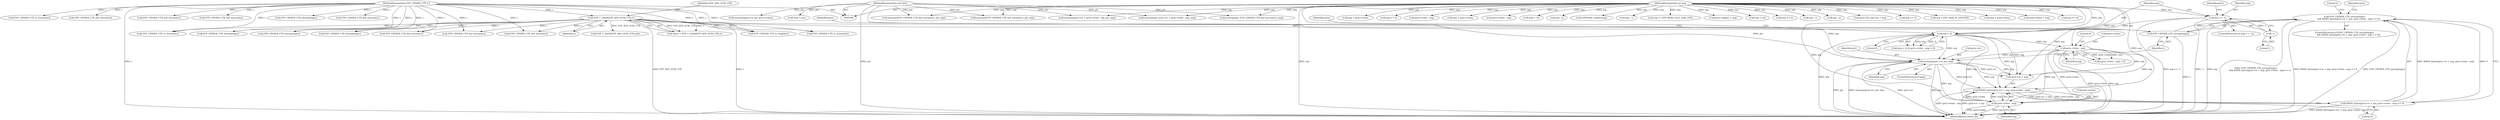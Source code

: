 digraph "0_openssl_00d965474b22b54e4275232bc71ee0c699c5cd21_0@API" {
"1000314" [label="(Call,EVP_CIPHER_CTX_encrypting(c)\n            && RAND_bytes(gctx->iv + arg, gctx->ivlen - arg) <= 0)"];
"1000315" [label="(Call,EVP_CIPHER_CTX_encrypting(c))"];
"1000117" [label="(Call,EVP_C_DATA(EVP_AES_GCM_CTX,c))"];
"1000109" [label="(MethodParameterIn,EVP_CIPHER_CTX *c)"];
"1000317" [label="(Call,RAND_bytes(gctx->iv + arg, gctx->ivlen - arg) <= 0)"];
"1000318" [label="(Call,RAND_bytes(gctx->iv + arg, gctx->ivlen - arg))"];
"1000307" [label="(Call,memcpy(gctx->iv, ptr, arg))"];
"1000112" [label="(MethodParameterIn,void *ptr)"];
"1000293" [label="(Call,arg < 4)"];
"1000271" [label="(Call,arg == -1)"];
"1000111" [label="(MethodParameterIn,int arg)"];
"1000273" [label="(Call,-1)"];
"1000297" [label="(Call,gctx->ivlen - arg)"];
"1000324" [label="(Call,gctx->ivlen - arg)"];
"1000465" [label="(Call,EVP_CIPHER_CTX_buf_noconst(c))"];
"1000177" [label="(Call,arg > gctx->ivlen)"];
"1000118" [label="(Identifier,EVP_AES_GCM_CTX)"];
"1000367" [label="(Call,arg <= 0)"];
"1000264" [label="(Call,EVP_CIPHER_CTX_buf_noconst(c))"];
"1000386" [label="(Call,gctx->ivlen - arg)"];
"1000272" [label="(Identifier,arg)"];
"1000547" [label="(Call,EVP_C_DATA(EVP_AES_GCM_CTX,out))"];
"1000302" [label="(Literal,8)"];
"1000375" [label="(Call,arg = gctx->ivlen)"];
"1000301" [label="(Identifier,arg)"];
"1000432" [label="(Call,gctx->ivlen - arg)"];
"1000298" [label="(Call,gctx->ivlen)"];
"1000297" [label="(Call,gctx->ivlen - arg)"];
"1000312" [label="(Identifier,arg)"];
"1000109" [label="(MethodParameterIn,EVP_CIPHER_CTX *c)"];
"1000325" [label="(Call,gctx->ivlen)"];
"1000225" [label="(Call,EVP_CIPHER_CTX_encrypting(c))"];
"1000308" [label="(Call,gctx->iv)"];
"1000188" [label="(Call,EVP_CIPHER_CTX_iv_noconst(c))"];
"1000316" [label="(Identifier,c)"];
"1000270" [label="(ControlStructure,if (arg == -1))"];
"1000222" [label="(Call,arg > 16)"];
"1000423" [label="(Call,EVP_CIPHER_CTX_encrypting(c))"];
"1000520" [label="(Call,arg - 2)"];
"1000299" [label="(Identifier,gctx)"];
"1000541" [label="(Call,*out = ptr)"];
"1000329" [label="(Literal,0)"];
"1000324" [label="(Call,gctx->ivlen - arg)"];
"1000253" [label="(Call,EVP_CIPHER_CTX_encrypting(c))"];
"1000115" [label="(Call,*gctx = EVP_C_DATA(EVP_AES_GCM_CTX,c))"];
"1000119" [label="(Identifier,c)"];
"1000230" [label="(Call,EVP_CIPHER_CTX_buf_noconst(c))"];
"1000198" [label="(Call,OPENSSL_malloc(arg))"];
"1000138" [label="(Call,EVP_CIPHER_CTX_iv_length(c))"];
"1000144" [label="(Call,EVP_CIPHER_CTX_iv_noconst(c))"];
"1000229" [label="(Call,memcpy(EVP_CIPHER_CTX_buf_noconst(c), ptr, arg))"];
"1000117" [label="(Call,EVP_C_DATA(EVP_AES_GCM_CTX,c))"];
"1000530" [label="(Call,arg - 1)"];
"1000334" [label="(Identifier,gctx)"];
"1000305" [label="(ControlStructure,if (arg))"];
"1000427" [label="(Call,memcpy(gctx->iv + gctx->ivlen - arg, ptr, arg))"];
"1000459" [label="(Call,arg != EVP_AEAD_TLS1_AAD_LEN)"];
"1000488" [label="(Call,EVP_CIPHER_CTX_buf_noconst(c))"];
"1000585" [label="(Call,EVP_CIPHER_CTX_iv_noconst(c))"];
"1000627" [label="(MethodReturn,static int)"];
"1000314" [label="(Call,EVP_CIPHER_CTX_encrypting(c)\n            && RAND_bytes(gctx->iv + arg, gctx->ivlen - arg) <= 0)"];
"1000380" [label="(Call,memcpy(ptr, gctx->iv + gctx->ivlen - arg, arg))"];
"1000292" [label="(Call,(arg < 4) || (gctx->ivlen - arg) < 8)"];
"1000315" [label="(Call,EVP_CIPHER_CTX_encrypting(c))"];
"1000234" [label="(Call,gctx->taglen = arg)"];
"1000248" [label="(Call,arg > 16)"];
"1000318" [label="(Call,RAND_bytes(gctx->iv + arg, gctx->ivlen - arg))"];
"1000244" [label="(Call,arg <= 0)"];
"1000112" [label="(MethodParameterIn,void *ptr)"];
"1000490" [label="(Call,arg - 1)"];
"1000483" [label="(Call,arg - 2)"];
"1000518" [label="(Call,EVP_CIPHER_CTX_buf_noconst(c))"];
"1000271" [label="(Call,arg == -1)"];
"1000293" [label="(Call,arg < 4)"];
"1000276" [label="(Call,memcpy(gctx->iv, ptr, gctx->ivlen))"];
"1000262" [label="(Call,memcpy(ptr, EVP_CIPHER_CTX_buf_noconst(c), arg))"];
"1000294" [label="(Identifier,arg)"];
"1000464" [label="(Call,memcpy(EVP_CIPHER_CTX_buf_noconst(c), ptr, arg))"];
"1000321" [label="(Identifier,gctx)"];
"1000469" [label="(Call,gctx->tls_aad_len = arg)"];
"1000313" [label="(ControlStructure,if (EVP_CIPHER_CTX_encrypting(c)\n            && RAND_bytes(gctx->iv + arg, gctx->ivlen - arg) <= 0))"];
"1000218" [label="(Call,arg <= 0)"];
"1000295" [label="(Literal,4)"];
"1000296" [label="(Call,(gctx->ivlen - arg) < 8)"];
"1000174" [label="(Call,arg > EVP_MAX_IV_LENGTH)"];
"1000311" [label="(Identifier,ptr)"];
"1000328" [label="(Identifier,arg)"];
"1000370" [label="(Call,arg > gctx->ivlen)"];
"1000273" [label="(Call,-1)"];
"1000528" [label="(Call,EVP_CIPHER_CTX_buf_noconst(c))"];
"1000111" [label="(MethodParameterIn,int arg)"];
"1000331" [label="(Literal,0)"];
"1000319" [label="(Call,gctx->iv + arg)"];
"1000504" [label="(Call,EVP_CIPHER_CTX_encrypting(c))"];
"1000317" [label="(Call,RAND_bytes(gctx->iv + arg, gctx->ivlen - arg) <= 0)"];
"1000208" [label="(Call,gctx->ivlen = arg)"];
"1000278" [label="(Identifier,gctx)"];
"1000307" [label="(Call,memcpy(gctx->iv, ptr, arg))"];
"1000481" [label="(Call,EVP_CIPHER_CTX_buf_noconst(c))"];
"1000167" [label="(Call,arg <= 0)"];
"1000274" [label="(Literal,1)"];
"1000314" -> "1000313"  [label="AST: "];
"1000314" -> "1000315"  [label="CFG: "];
"1000314" -> "1000317"  [label="CFG: "];
"1000315" -> "1000314"  [label="AST: "];
"1000317" -> "1000314"  [label="AST: "];
"1000331" -> "1000314"  [label="CFG: "];
"1000334" -> "1000314"  [label="CFG: "];
"1000314" -> "1000627"  [label="DDG: EVP_CIPHER_CTX_encrypting(c)"];
"1000314" -> "1000627"  [label="DDG: EVP_CIPHER_CTX_encrypting(c)\n            && RAND_bytes(gctx->iv + arg, gctx->ivlen - arg) <= 0"];
"1000314" -> "1000627"  [label="DDG: RAND_bytes(gctx->iv + arg, gctx->ivlen - arg) <= 0"];
"1000315" -> "1000314"  [label="DDG: c"];
"1000317" -> "1000314"  [label="DDG: RAND_bytes(gctx->iv + arg, gctx->ivlen - arg)"];
"1000317" -> "1000314"  [label="DDG: 0"];
"1000315" -> "1000316"  [label="CFG: "];
"1000316" -> "1000315"  [label="AST: "];
"1000321" -> "1000315"  [label="CFG: "];
"1000315" -> "1000627"  [label="DDG: c"];
"1000117" -> "1000315"  [label="DDG: c"];
"1000109" -> "1000315"  [label="DDG: c"];
"1000117" -> "1000115"  [label="AST: "];
"1000117" -> "1000119"  [label="CFG: "];
"1000118" -> "1000117"  [label="AST: "];
"1000119" -> "1000117"  [label="AST: "];
"1000115" -> "1000117"  [label="CFG: "];
"1000117" -> "1000627"  [label="DDG: EVP_AES_GCM_CTX"];
"1000117" -> "1000627"  [label="DDG: c"];
"1000117" -> "1000115"  [label="DDG: EVP_AES_GCM_CTX"];
"1000117" -> "1000115"  [label="DDG: c"];
"1000109" -> "1000117"  [label="DDG: c"];
"1000117" -> "1000138"  [label="DDG: c"];
"1000117" -> "1000188"  [label="DDG: c"];
"1000117" -> "1000225"  [label="DDG: c"];
"1000117" -> "1000230"  [label="DDG: c"];
"1000117" -> "1000253"  [label="DDG: c"];
"1000117" -> "1000264"  [label="DDG: c"];
"1000117" -> "1000423"  [label="DDG: c"];
"1000117" -> "1000465"  [label="DDG: c"];
"1000117" -> "1000547"  [label="DDG: EVP_AES_GCM_CTX"];
"1000117" -> "1000585"  [label="DDG: c"];
"1000109" -> "1000108"  [label="AST: "];
"1000109" -> "1000627"  [label="DDG: c"];
"1000109" -> "1000138"  [label="DDG: c"];
"1000109" -> "1000144"  [label="DDG: c"];
"1000109" -> "1000188"  [label="DDG: c"];
"1000109" -> "1000225"  [label="DDG: c"];
"1000109" -> "1000230"  [label="DDG: c"];
"1000109" -> "1000253"  [label="DDG: c"];
"1000109" -> "1000264"  [label="DDG: c"];
"1000109" -> "1000423"  [label="DDG: c"];
"1000109" -> "1000465"  [label="DDG: c"];
"1000109" -> "1000481"  [label="DDG: c"];
"1000109" -> "1000488"  [label="DDG: c"];
"1000109" -> "1000504"  [label="DDG: c"];
"1000109" -> "1000518"  [label="DDG: c"];
"1000109" -> "1000528"  [label="DDG: c"];
"1000109" -> "1000585"  [label="DDG: c"];
"1000317" -> "1000329"  [label="CFG: "];
"1000318" -> "1000317"  [label="AST: "];
"1000329" -> "1000317"  [label="AST: "];
"1000317" -> "1000627"  [label="DDG: RAND_bytes(gctx->iv + arg, gctx->ivlen - arg)"];
"1000318" -> "1000317"  [label="DDG: gctx->iv + arg"];
"1000318" -> "1000317"  [label="DDG: gctx->ivlen - arg"];
"1000318" -> "1000324"  [label="CFG: "];
"1000319" -> "1000318"  [label="AST: "];
"1000324" -> "1000318"  [label="AST: "];
"1000329" -> "1000318"  [label="CFG: "];
"1000318" -> "1000627"  [label="DDG: gctx->iv + arg"];
"1000318" -> "1000627"  [label="DDG: gctx->ivlen - arg"];
"1000307" -> "1000318"  [label="DDG: gctx->iv"];
"1000307" -> "1000318"  [label="DDG: arg"];
"1000293" -> "1000318"  [label="DDG: arg"];
"1000297" -> "1000318"  [label="DDG: arg"];
"1000111" -> "1000318"  [label="DDG: arg"];
"1000324" -> "1000318"  [label="DDG: gctx->ivlen"];
"1000324" -> "1000318"  [label="DDG: arg"];
"1000307" -> "1000305"  [label="AST: "];
"1000307" -> "1000312"  [label="CFG: "];
"1000308" -> "1000307"  [label="AST: "];
"1000311" -> "1000307"  [label="AST: "];
"1000312" -> "1000307"  [label="AST: "];
"1000316" -> "1000307"  [label="CFG: "];
"1000307" -> "1000627"  [label="DDG: arg"];
"1000307" -> "1000627"  [label="DDG: ptr"];
"1000307" -> "1000627"  [label="DDG: memcpy(gctx->iv, ptr, arg)"];
"1000307" -> "1000627"  [label="DDG: gctx->iv"];
"1000112" -> "1000307"  [label="DDG: ptr"];
"1000293" -> "1000307"  [label="DDG: arg"];
"1000297" -> "1000307"  [label="DDG: arg"];
"1000111" -> "1000307"  [label="DDG: arg"];
"1000307" -> "1000319"  [label="DDG: gctx->iv"];
"1000307" -> "1000319"  [label="DDG: arg"];
"1000307" -> "1000324"  [label="DDG: arg"];
"1000112" -> "1000108"  [label="AST: "];
"1000112" -> "1000627"  [label="DDG: ptr"];
"1000112" -> "1000229"  [label="DDG: ptr"];
"1000112" -> "1000262"  [label="DDG: ptr"];
"1000112" -> "1000276"  [label="DDG: ptr"];
"1000112" -> "1000380"  [label="DDG: ptr"];
"1000112" -> "1000427"  [label="DDG: ptr"];
"1000112" -> "1000464"  [label="DDG: ptr"];
"1000112" -> "1000541"  [label="DDG: ptr"];
"1000293" -> "1000292"  [label="AST: "];
"1000293" -> "1000295"  [label="CFG: "];
"1000294" -> "1000293"  [label="AST: "];
"1000295" -> "1000293"  [label="AST: "];
"1000299" -> "1000293"  [label="CFG: "];
"1000292" -> "1000293"  [label="CFG: "];
"1000293" -> "1000627"  [label="DDG: arg"];
"1000293" -> "1000292"  [label="DDG: arg"];
"1000293" -> "1000292"  [label="DDG: 4"];
"1000271" -> "1000293"  [label="DDG: arg"];
"1000111" -> "1000293"  [label="DDG: arg"];
"1000293" -> "1000297"  [label="DDG: arg"];
"1000293" -> "1000319"  [label="DDG: arg"];
"1000293" -> "1000324"  [label="DDG: arg"];
"1000271" -> "1000270"  [label="AST: "];
"1000271" -> "1000273"  [label="CFG: "];
"1000272" -> "1000271"  [label="AST: "];
"1000273" -> "1000271"  [label="AST: "];
"1000278" -> "1000271"  [label="CFG: "];
"1000294" -> "1000271"  [label="CFG: "];
"1000271" -> "1000627"  [label="DDG: -1"];
"1000271" -> "1000627"  [label="DDG: arg"];
"1000271" -> "1000627"  [label="DDG: arg == -1"];
"1000111" -> "1000271"  [label="DDG: arg"];
"1000273" -> "1000271"  [label="DDG: 1"];
"1000111" -> "1000108"  [label="AST: "];
"1000111" -> "1000627"  [label="DDG: arg"];
"1000111" -> "1000167"  [label="DDG: arg"];
"1000111" -> "1000174"  [label="DDG: arg"];
"1000111" -> "1000177"  [label="DDG: arg"];
"1000111" -> "1000198"  [label="DDG: arg"];
"1000111" -> "1000208"  [label="DDG: arg"];
"1000111" -> "1000218"  [label="DDG: arg"];
"1000111" -> "1000222"  [label="DDG: arg"];
"1000111" -> "1000229"  [label="DDG: arg"];
"1000111" -> "1000234"  [label="DDG: arg"];
"1000111" -> "1000244"  [label="DDG: arg"];
"1000111" -> "1000248"  [label="DDG: arg"];
"1000111" -> "1000262"  [label="DDG: arg"];
"1000111" -> "1000297"  [label="DDG: arg"];
"1000111" -> "1000319"  [label="DDG: arg"];
"1000111" -> "1000324"  [label="DDG: arg"];
"1000111" -> "1000367"  [label="DDG: arg"];
"1000111" -> "1000370"  [label="DDG: arg"];
"1000111" -> "1000375"  [label="DDG: arg"];
"1000111" -> "1000386"  [label="DDG: arg"];
"1000111" -> "1000380"  [label="DDG: arg"];
"1000111" -> "1000432"  [label="DDG: arg"];
"1000111" -> "1000427"  [label="DDG: arg"];
"1000111" -> "1000459"  [label="DDG: arg"];
"1000111" -> "1000464"  [label="DDG: arg"];
"1000111" -> "1000469"  [label="DDG: arg"];
"1000111" -> "1000483"  [label="DDG: arg"];
"1000111" -> "1000490"  [label="DDG: arg"];
"1000111" -> "1000520"  [label="DDG: arg"];
"1000111" -> "1000530"  [label="DDG: arg"];
"1000273" -> "1000274"  [label="CFG: "];
"1000274" -> "1000273"  [label="AST: "];
"1000297" -> "1000296"  [label="AST: "];
"1000297" -> "1000301"  [label="CFG: "];
"1000298" -> "1000297"  [label="AST: "];
"1000301" -> "1000297"  [label="AST: "];
"1000302" -> "1000297"  [label="CFG: "];
"1000297" -> "1000627"  [label="DDG: gctx->ivlen"];
"1000297" -> "1000627"  [label="DDG: arg"];
"1000297" -> "1000296"  [label="DDG: gctx->ivlen"];
"1000297" -> "1000296"  [label="DDG: arg"];
"1000297" -> "1000319"  [label="DDG: arg"];
"1000297" -> "1000324"  [label="DDG: gctx->ivlen"];
"1000297" -> "1000324"  [label="DDG: arg"];
"1000324" -> "1000328"  [label="CFG: "];
"1000325" -> "1000324"  [label="AST: "];
"1000328" -> "1000324"  [label="AST: "];
"1000324" -> "1000627"  [label="DDG: arg"];
"1000324" -> "1000627"  [label="DDG: gctx->ivlen"];
}

